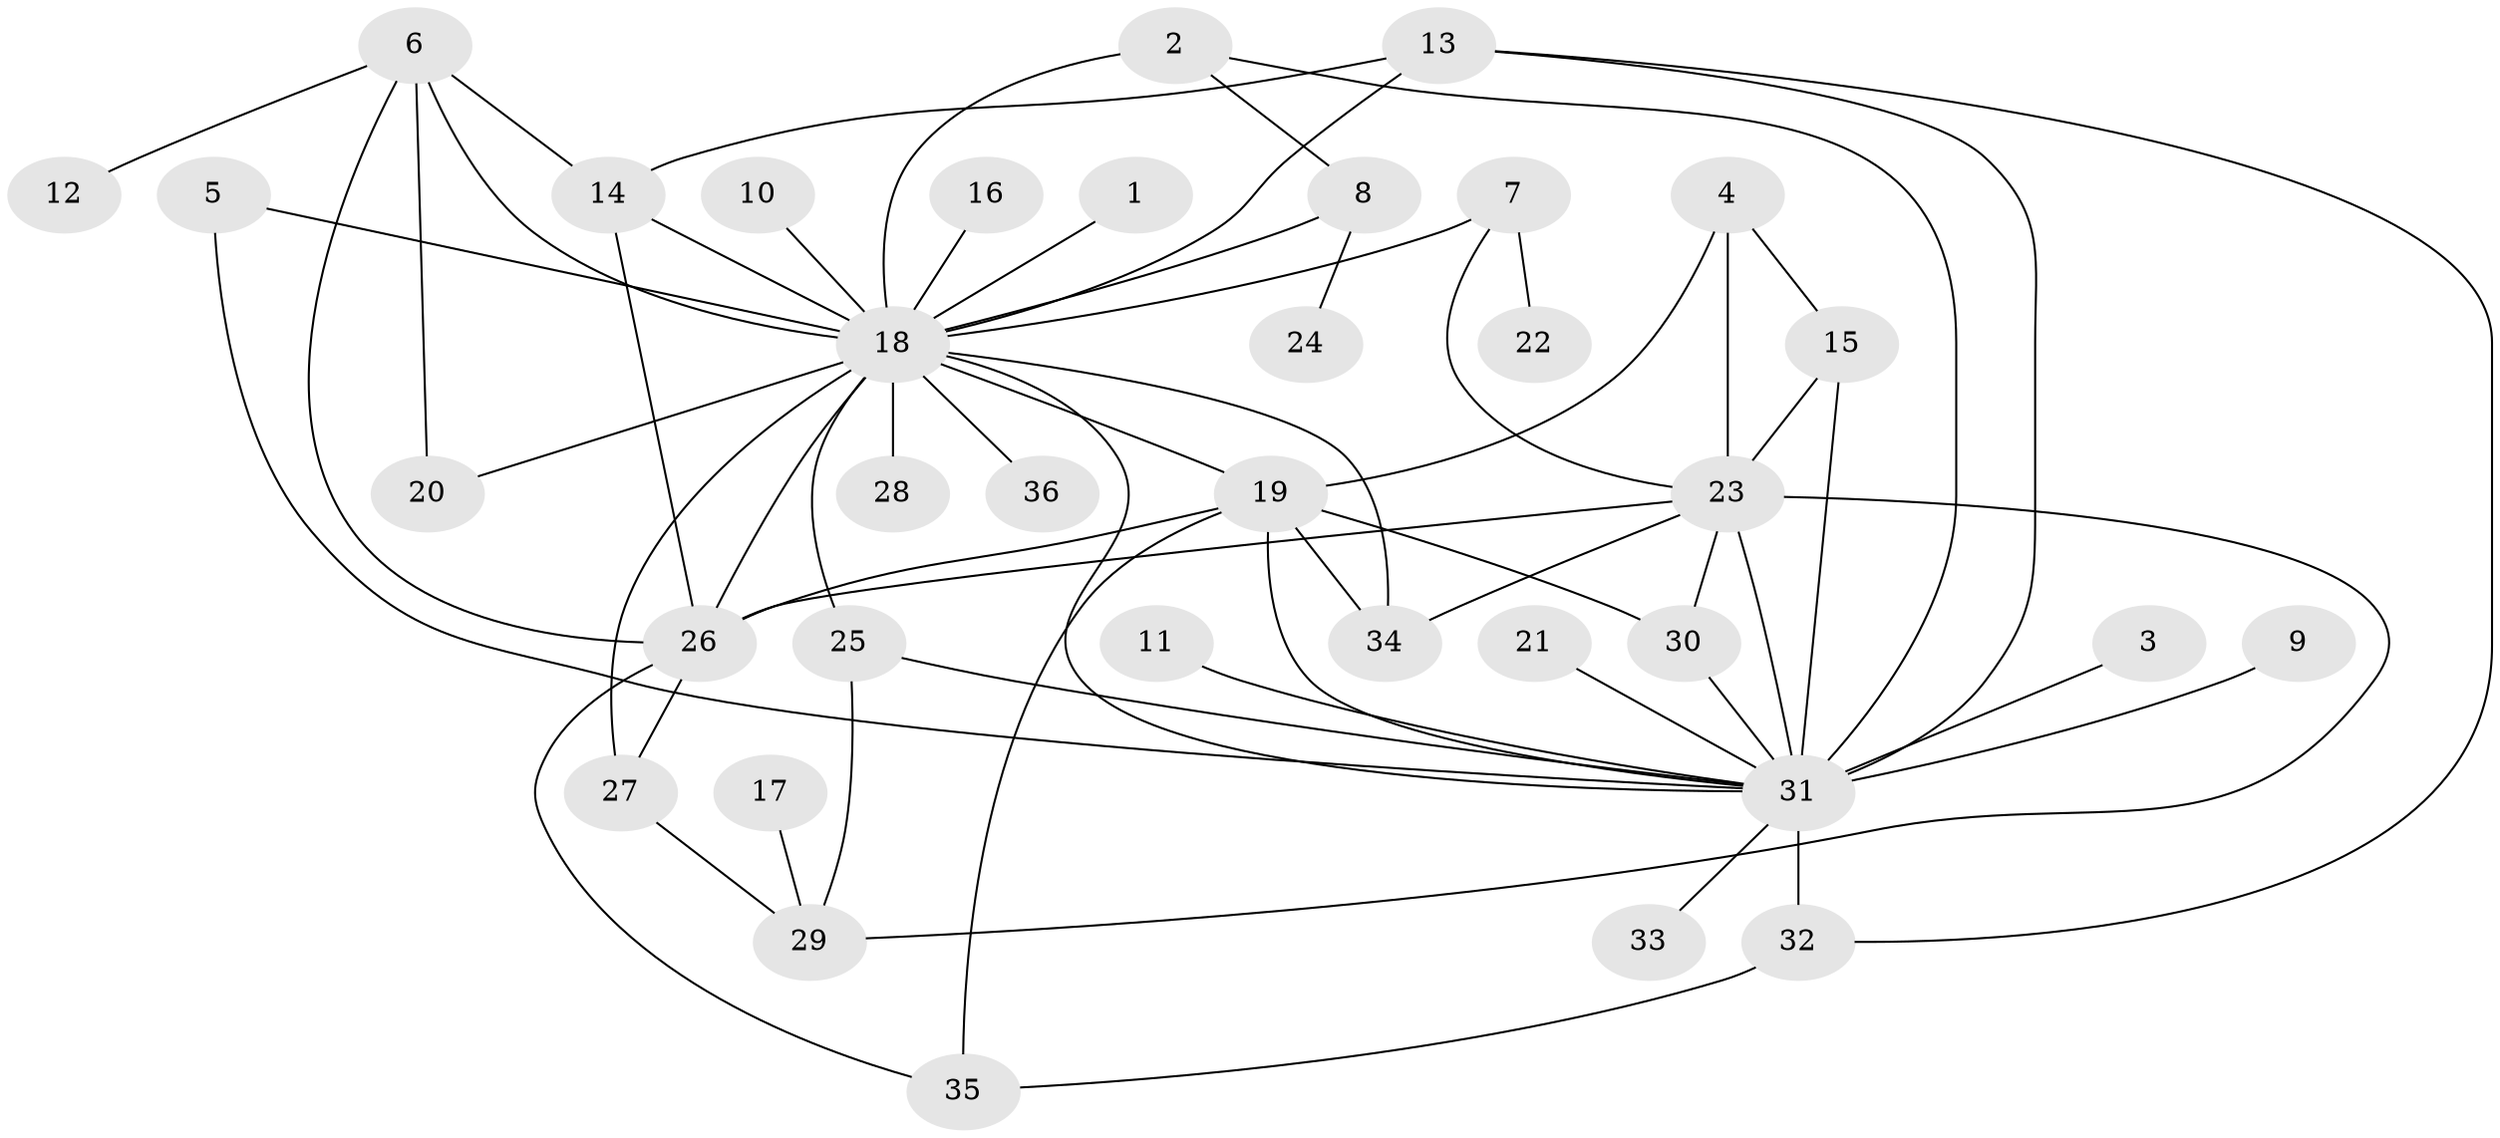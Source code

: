 // original degree distribution, {9: 0.022727272727272728, 26: 0.011363636363636364, 3: 0.17045454545454544, 6: 0.03409090909090909, 24: 0.011363636363636364, 2: 0.2159090909090909, 1: 0.4318181818181818, 4: 0.045454545454545456, 5: 0.045454545454545456, 7: 0.011363636363636364}
// Generated by graph-tools (version 1.1) at 2025/36/03/04/25 23:36:57]
// undirected, 36 vertices, 62 edges
graph export_dot {
  node [color=gray90,style=filled];
  1;
  2;
  3;
  4;
  5;
  6;
  7;
  8;
  9;
  10;
  11;
  12;
  13;
  14;
  15;
  16;
  17;
  18;
  19;
  20;
  21;
  22;
  23;
  24;
  25;
  26;
  27;
  28;
  29;
  30;
  31;
  32;
  33;
  34;
  35;
  36;
  1 -- 18 [weight=1.0];
  2 -- 8 [weight=1.0];
  2 -- 18 [weight=2.0];
  2 -- 31 [weight=1.0];
  3 -- 31 [weight=1.0];
  4 -- 15 [weight=1.0];
  4 -- 19 [weight=1.0];
  4 -- 23 [weight=1.0];
  5 -- 18 [weight=1.0];
  5 -- 31 [weight=1.0];
  6 -- 12 [weight=1.0];
  6 -- 14 [weight=1.0];
  6 -- 18 [weight=1.0];
  6 -- 20 [weight=1.0];
  6 -- 26 [weight=1.0];
  7 -- 18 [weight=1.0];
  7 -- 22 [weight=1.0];
  7 -- 23 [weight=1.0];
  8 -- 18 [weight=1.0];
  8 -- 24 [weight=1.0];
  9 -- 31 [weight=1.0];
  10 -- 18 [weight=1.0];
  11 -- 31 [weight=1.0];
  13 -- 14 [weight=1.0];
  13 -- 18 [weight=2.0];
  13 -- 31 [weight=2.0];
  13 -- 32 [weight=1.0];
  14 -- 18 [weight=1.0];
  14 -- 26 [weight=1.0];
  15 -- 23 [weight=1.0];
  15 -- 31 [weight=2.0];
  16 -- 18 [weight=1.0];
  17 -- 29 [weight=1.0];
  18 -- 19 [weight=1.0];
  18 -- 20 [weight=1.0];
  18 -- 25 [weight=1.0];
  18 -- 26 [weight=1.0];
  18 -- 27 [weight=1.0];
  18 -- 28 [weight=1.0];
  18 -- 31 [weight=1.0];
  18 -- 34 [weight=1.0];
  18 -- 36 [weight=1.0];
  19 -- 26 [weight=1.0];
  19 -- 30 [weight=1.0];
  19 -- 31 [weight=1.0];
  19 -- 34 [weight=1.0];
  19 -- 35 [weight=1.0];
  21 -- 31 [weight=1.0];
  23 -- 26 [weight=1.0];
  23 -- 29 [weight=1.0];
  23 -- 30 [weight=1.0];
  23 -- 31 [weight=2.0];
  23 -- 34 [weight=1.0];
  25 -- 29 [weight=1.0];
  25 -- 31 [weight=1.0];
  26 -- 27 [weight=1.0];
  26 -- 35 [weight=1.0];
  27 -- 29 [weight=1.0];
  30 -- 31 [weight=1.0];
  31 -- 32 [weight=2.0];
  31 -- 33 [weight=1.0];
  32 -- 35 [weight=1.0];
}
